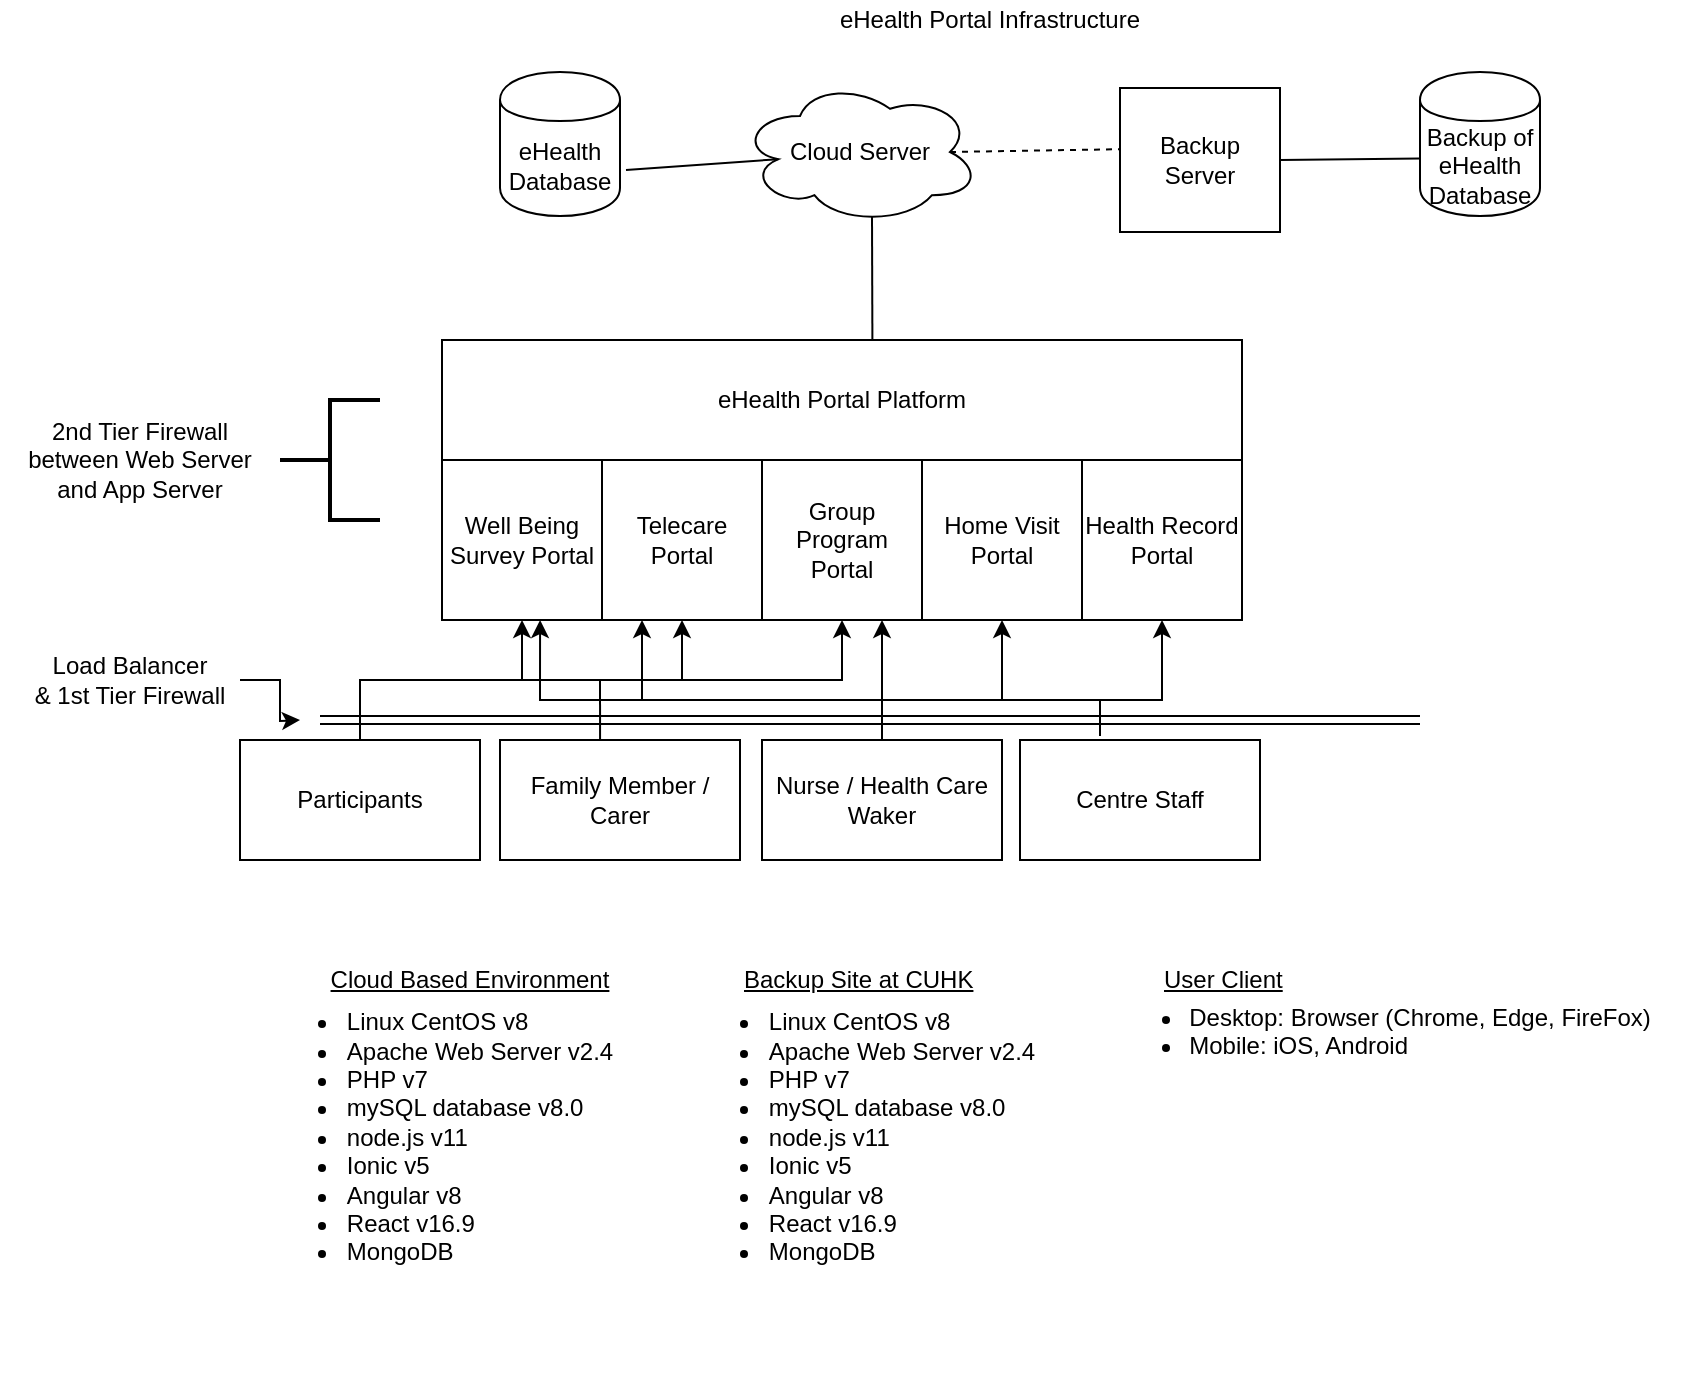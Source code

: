 <mxfile version="12.6.2" type="device"><diagram id="HZI064cYkGDwkJEJr3Qx" name="Page-1"><mxGraphModel dx="1792" dy="621" grid="1" gridSize="10" guides="1" tooltips="1" connect="1" arrows="1" fold="1" page="1" pageScale="1" pageWidth="850" pageHeight="1100" math="0" shadow="0"><root><mxCell id="0"/><mxCell id="1" parent="0"/><mxCell id="Or8a-sF6UrkhiUAnf4d3-2" value="eHealth Portal Infrastructure " style="text;html=1;strokeColor=none;fillColor=none;align=center;verticalAlign=middle;whiteSpace=wrap;rounded=0;" vertex="1" parent="1"><mxGeometry x="270" y="30" width="210" height="20" as="geometry"/></mxCell><mxCell id="Or8a-sF6UrkhiUAnf4d3-3" value="eHealth Database" style="shape=cylinder;whiteSpace=wrap;html=1;boundedLbl=1;backgroundOutline=1;" vertex="1" parent="1"><mxGeometry x="130" y="66" width="60" height="72" as="geometry"/></mxCell><mxCell id="Or8a-sF6UrkhiUAnf4d3-4" value="Cloud Server" style="ellipse;shape=cloud;whiteSpace=wrap;html=1;" vertex="1" parent="1"><mxGeometry x="250" y="70" width="120" height="72" as="geometry"/></mxCell><mxCell id="Or8a-sF6UrkhiUAnf4d3-5" value="Backup Server" style="whiteSpace=wrap;html=1;aspect=fixed;" vertex="1" parent="1"><mxGeometry x="440" y="74" width="80" height="72" as="geometry"/></mxCell><mxCell id="Or8a-sF6UrkhiUAnf4d3-6" value="Backup of eHealth Database" style="shape=cylinder;whiteSpace=wrap;html=1;boundedLbl=1;backgroundOutline=1;" vertex="1" parent="1"><mxGeometry x="590" y="66" width="60" height="72" as="geometry"/></mxCell><mxCell id="Or8a-sF6UrkhiUAnf4d3-7" value="" style="endArrow=none;html=1;entryX=0.16;entryY=0.55;entryDx=0;entryDy=0;entryPerimeter=0;exitX=1.05;exitY=0.613;exitDx=0;exitDy=0;exitPerimeter=0;" edge="1" parent="1" target="Or8a-sF6UrkhiUAnf4d3-4"><mxGeometry width="50" height="50" relative="1" as="geometry"><mxPoint x="193" y="115.04" as="sourcePoint"/><mxPoint x="269.2" y="110" as="targetPoint"/></mxGeometry></mxCell><mxCell id="Or8a-sF6UrkhiUAnf4d3-8" value="" style="endArrow=none;dashed=1;html=1;entryX=0;entryY=0.425;entryDx=0;entryDy=0;entryPerimeter=0;exitX=0.875;exitY=0.5;exitDx=0;exitDy=0;exitPerimeter=0;" edge="1" parent="1" source="Or8a-sF6UrkhiUAnf4d3-4" target="Or8a-sF6UrkhiUAnf4d3-5"><mxGeometry width="50" height="50" relative="1" as="geometry"><mxPoint x="360" y="136" as="sourcePoint"/><mxPoint x="410" y="86" as="targetPoint"/></mxGeometry></mxCell><mxCell id="Or8a-sF6UrkhiUAnf4d3-9" value="" style="endArrow=none;html=1;entryX=0;entryY=0.6;entryDx=0;entryDy=0;exitX=1;exitY=0.5;exitDx=0;exitDy=0;entryPerimeter=0;" edge="1" parent="1" source="Or8a-sF6UrkhiUAnf4d3-5" target="Or8a-sF6UrkhiUAnf4d3-6"><mxGeometry width="50" height="50" relative="1" as="geometry"><mxPoint x="520" y="136" as="sourcePoint"/><mxPoint x="570" y="86" as="targetPoint"/></mxGeometry></mxCell><mxCell id="Or8a-sF6UrkhiUAnf4d3-11" value="eHealth Portal Platform" style="rounded=0;whiteSpace=wrap;html=1;" vertex="1" parent="1"><mxGeometry x="101" y="200" width="400" height="60" as="geometry"/></mxCell><mxCell id="Or8a-sF6UrkhiUAnf4d3-14" value="" style="endArrow=none;html=1;entryX=0.55;entryY=0.95;entryDx=0;entryDy=0;entryPerimeter=0;exitX=0.538;exitY=0;exitDx=0;exitDy=0;exitPerimeter=0;" edge="1" parent="1" source="Or8a-sF6UrkhiUAnf4d3-11" target="Or8a-sF6UrkhiUAnf4d3-4"><mxGeometry width="50" height="50" relative="1" as="geometry"><mxPoint x="350" y="320" as="sourcePoint"/><mxPoint x="350" y="300" as="targetPoint"/><Array as="points"/></mxGeometry></mxCell><mxCell id="Or8a-sF6UrkhiUAnf4d3-15" value="Well Being Survey Portal" style="whiteSpace=wrap;html=1;aspect=fixed;" vertex="1" parent="1"><mxGeometry x="101" y="260" width="80" height="80" as="geometry"/></mxCell><mxCell id="Or8a-sF6UrkhiUAnf4d3-16" value="Telecare Portal" style="whiteSpace=wrap;html=1;aspect=fixed;" vertex="1" parent="1"><mxGeometry x="181" y="260" width="80" height="80" as="geometry"/></mxCell><mxCell id="Or8a-sF6UrkhiUAnf4d3-17" value="Group Program Portal" style="whiteSpace=wrap;html=1;aspect=fixed;" vertex="1" parent="1"><mxGeometry x="261" y="260" width="80" height="80" as="geometry"/></mxCell><mxCell id="Or8a-sF6UrkhiUAnf4d3-18" value="Home Visit Portal" style="whiteSpace=wrap;html=1;aspect=fixed;" vertex="1" parent="1"><mxGeometry x="341" y="260" width="80" height="80" as="geometry"/></mxCell><mxCell id="Or8a-sF6UrkhiUAnf4d3-19" value="&lt;div&gt;Health Record Portal&lt;/div&gt;" style="whiteSpace=wrap;html=1;aspect=fixed;" vertex="1" parent="1"><mxGeometry x="421" y="260" width="80" height="80" as="geometry"/></mxCell><mxCell id="Or8a-sF6UrkhiUAnf4d3-30" style="edgeStyle=orthogonalEdgeStyle;rounded=0;orthogonalLoop=1;jettySize=auto;html=1;" edge="1" parent="1" source="Or8a-sF6UrkhiUAnf4d3-20" target="Or8a-sF6UrkhiUAnf4d3-15"><mxGeometry relative="1" as="geometry"/></mxCell><mxCell id="Or8a-sF6UrkhiUAnf4d3-31" style="edgeStyle=orthogonalEdgeStyle;rounded=0;orthogonalLoop=1;jettySize=auto;html=1;" edge="1" parent="1" source="Or8a-sF6UrkhiUAnf4d3-20" target="Or8a-sF6UrkhiUAnf4d3-16"><mxGeometry relative="1" as="geometry"><Array as="points"><mxPoint x="60" y="370"/><mxPoint x="221" y="370"/></Array></mxGeometry></mxCell><mxCell id="Or8a-sF6UrkhiUAnf4d3-32" style="edgeStyle=orthogonalEdgeStyle;rounded=0;orthogonalLoop=1;jettySize=auto;html=1;entryX=0.5;entryY=1;entryDx=0;entryDy=0;" edge="1" parent="1" source="Or8a-sF6UrkhiUAnf4d3-20" target="Or8a-sF6UrkhiUAnf4d3-17"><mxGeometry relative="1" as="geometry"><Array as="points"><mxPoint x="60" y="370"/><mxPoint x="301" y="370"/></Array></mxGeometry></mxCell><mxCell id="Or8a-sF6UrkhiUAnf4d3-20" value="Participants" style="rounded=0;whiteSpace=wrap;html=1;" vertex="1" parent="1"><mxGeometry y="400" width="120" height="60" as="geometry"/></mxCell><mxCell id="Or8a-sF6UrkhiUAnf4d3-21" value="Family Member / Carer" style="rounded=0;whiteSpace=wrap;html=1;" vertex="1" parent="1"><mxGeometry x="130" y="400" width="120" height="60" as="geometry"/></mxCell><mxCell id="Or8a-sF6UrkhiUAnf4d3-37" style="edgeStyle=orthogonalEdgeStyle;rounded=0;orthogonalLoop=1;jettySize=auto;html=1;entryX=0.613;entryY=1;entryDx=0;entryDy=0;entryPerimeter=0;" edge="1" parent="1" source="Or8a-sF6UrkhiUAnf4d3-22" target="Or8a-sF6UrkhiUAnf4d3-15"><mxGeometry relative="1" as="geometry"><Array as="points"><mxPoint x="321" y="380"/><mxPoint x="150" y="380"/></Array></mxGeometry></mxCell><mxCell id="Or8a-sF6UrkhiUAnf4d3-38" style="edgeStyle=orthogonalEdgeStyle;rounded=0;orthogonalLoop=1;jettySize=auto;html=1;entryX=0.25;entryY=1;entryDx=0;entryDy=0;" edge="1" parent="1" source="Or8a-sF6UrkhiUAnf4d3-22" target="Or8a-sF6UrkhiUAnf4d3-16"><mxGeometry relative="1" as="geometry"><Array as="points"><mxPoint x="321" y="380"/><mxPoint x="201" y="380"/></Array></mxGeometry></mxCell><mxCell id="Or8a-sF6UrkhiUAnf4d3-39" style="edgeStyle=orthogonalEdgeStyle;rounded=0;orthogonalLoop=1;jettySize=auto;html=1;entryX=0.75;entryY=1;entryDx=0;entryDy=0;" edge="1" parent="1" source="Or8a-sF6UrkhiUAnf4d3-22" target="Or8a-sF6UrkhiUAnf4d3-17"><mxGeometry relative="1" as="geometry"/></mxCell><mxCell id="Or8a-sF6UrkhiUAnf4d3-40" style="edgeStyle=orthogonalEdgeStyle;rounded=0;orthogonalLoop=1;jettySize=auto;html=1;entryX=0.5;entryY=1;entryDx=0;entryDy=0;" edge="1" parent="1" source="Or8a-sF6UrkhiUAnf4d3-22" target="Or8a-sF6UrkhiUAnf4d3-18"><mxGeometry relative="1" as="geometry"><Array as="points"><mxPoint x="321" y="380"/><mxPoint x="381" y="380"/></Array></mxGeometry></mxCell><mxCell id="Or8a-sF6UrkhiUAnf4d3-41" style="edgeStyle=orthogonalEdgeStyle;rounded=0;orthogonalLoop=1;jettySize=auto;html=1;entryX=0.5;entryY=1;entryDx=0;entryDy=0;" edge="1" parent="1" source="Or8a-sF6UrkhiUAnf4d3-22" target="Or8a-sF6UrkhiUAnf4d3-19"><mxGeometry relative="1" as="geometry"><Array as="points"><mxPoint x="321" y="380"/><mxPoint x="461" y="380"/></Array></mxGeometry></mxCell><mxCell id="Or8a-sF6UrkhiUAnf4d3-22" value="Nurse / Health Care Waker" style="rounded=0;whiteSpace=wrap;html=1;" vertex="1" parent="1"><mxGeometry x="261" y="400" width="120" height="60" as="geometry"/></mxCell><mxCell id="Or8a-sF6UrkhiUAnf4d3-23" value="Centre Staff" style="rounded=0;whiteSpace=wrap;html=1;" vertex="1" parent="1"><mxGeometry x="390" y="400" width="120" height="60" as="geometry"/></mxCell><mxCell id="Or8a-sF6UrkhiUAnf4d3-24" value="&lt;u&gt;Cloud Based Environment&lt;/u&gt;" style="text;html=1;strokeColor=none;fillColor=none;align=center;verticalAlign=middle;whiteSpace=wrap;rounded=0;strokeWidth=2;" vertex="1" parent="1"><mxGeometry x="20" y="510" width="190" height="20" as="geometry"/></mxCell><mxCell id="Or8a-sF6UrkhiUAnf4d3-25" value="&lt;div align=&quot;left&quot;&gt;&lt;ul&gt;&lt;li&gt;Linux CentOS v8&lt;/li&gt;&lt;li&gt;Apache Web Server v2.4&lt;/li&gt;&lt;li&gt;PHP v7&lt;/li&gt;&lt;li&gt;mySQL database v8.0&lt;/li&gt;&lt;li&gt;node.js v11&lt;/li&gt;&lt;li&gt;Ionic v5&lt;/li&gt;&lt;li&gt;Angular v8&lt;/li&gt;&lt;li&gt;React v16.9&lt;/li&gt;&lt;li&gt;MongoDB&lt;/li&gt;&lt;/ul&gt;&lt;/div&gt;&lt;div align=&quot;center&quot;&gt;&lt;br&gt;&lt;/div&gt;&lt;div align=&quot;center&quot;&gt;&lt;br&gt;&lt;/div&gt;&lt;div align=&quot;center&quot;&gt;&lt;br&gt;&lt;/div&gt;" style="text;html=1;strokeColor=none;fillColor=none;align=center;verticalAlign=middle;whiteSpace=wrap;rounded=0;" vertex="1" parent="1"><mxGeometry x="-10" y="530" width="220" height="180" as="geometry"/></mxCell><mxCell id="Or8a-sF6UrkhiUAnf4d3-26" value="&lt;div align=&quot;left&quot;&gt;&lt;u&gt;Backup Site at CUHK&lt;/u&gt;&lt;/div&gt;" style="text;html=1;strokeColor=none;fillColor=none;align=left;verticalAlign=middle;whiteSpace=wrap;rounded=0;strokeWidth=2;" vertex="1" parent="1"><mxGeometry x="250" y="510" width="160" height="20" as="geometry"/></mxCell><mxCell id="Or8a-sF6UrkhiUAnf4d3-27" value="&lt;div align=&quot;left&quot;&gt;&lt;ul&gt;&lt;li&gt;Linux CentOS v8&lt;/li&gt;&lt;li&gt;Apache Web Server v2.4&lt;/li&gt;&lt;li&gt;PHP v7&lt;/li&gt;&lt;li&gt;mySQL database v8.0&lt;/li&gt;&lt;li&gt;node.js v11&lt;/li&gt;&lt;li&gt;Ionic v5&lt;/li&gt;&lt;li&gt;Angular v8&lt;/li&gt;&lt;li&gt;React v16.9&lt;/li&gt;&lt;li&gt;MongoDB&lt;/li&gt;&lt;/ul&gt;&lt;/div&gt;&lt;div align=&quot;center&quot;&gt;&lt;br&gt;&lt;/div&gt;&lt;div align=&quot;center&quot;&gt;&lt;br&gt;&lt;/div&gt;&lt;div align=&quot;center&quot;&gt;&lt;br&gt;&lt;/div&gt;" style="text;html=1;strokeColor=none;fillColor=none;align=center;verticalAlign=middle;whiteSpace=wrap;rounded=0;" vertex="1" parent="1"><mxGeometry x="201" y="530" width="220" height="180" as="geometry"/></mxCell><mxCell id="Or8a-sF6UrkhiUAnf4d3-28" value="&lt;div align=&quot;left&quot;&gt;&lt;u&gt;User Client&lt;/u&gt;&lt;br&gt;&lt;/div&gt;" style="text;html=1;strokeColor=none;fillColor=none;align=left;verticalAlign=middle;whiteSpace=wrap;rounded=0;strokeWidth=2;" vertex="1" parent="1"><mxGeometry x="460" y="510" width="190" height="20" as="geometry"/></mxCell><mxCell id="Or8a-sF6UrkhiUAnf4d3-29" value="&lt;div align=&quot;left&quot;&gt;&lt;ul&gt;&lt;li&gt;Desktop: Browser (Chrome, Edge, FireFox)&lt;/li&gt;&lt;li&gt;Mobile: iOS, Android&lt;br&gt;&lt;/li&gt;&lt;/ul&gt;&lt;/div&gt;&lt;div align=&quot;center&quot;&gt;&lt;br&gt;&lt;/div&gt;&lt;div align=&quot;center&quot;&gt;&lt;br&gt;&lt;/div&gt;" style="text;html=1;strokeColor=none;fillColor=none;align=center;verticalAlign=middle;whiteSpace=wrap;rounded=0;" vertex="1" parent="1"><mxGeometry x="410" y="530" width="320" height="60" as="geometry"/></mxCell><mxCell id="Or8a-sF6UrkhiUAnf4d3-36" value="" style="endArrow=none;html=1;exitX=0.417;exitY=0;exitDx=0;exitDy=0;exitPerimeter=0;" edge="1" parent="1" source="Or8a-sF6UrkhiUAnf4d3-21"><mxGeometry width="50" height="50" relative="1" as="geometry"><mxPoint x="170" y="450" as="sourcePoint"/><mxPoint x="180" y="370" as="targetPoint"/></mxGeometry></mxCell><mxCell id="Or8a-sF6UrkhiUAnf4d3-43" value="" style="endArrow=none;html=1;" edge="1" parent="1"><mxGeometry width="50" height="50" relative="1" as="geometry"><mxPoint x="430" y="398" as="sourcePoint"/><mxPoint x="430" y="380" as="targetPoint"/></mxGeometry></mxCell><mxCell id="Or8a-sF6UrkhiUAnf4d3-52" value="" style="shape=link;html=1;" edge="1" parent="1"><mxGeometry width="50" height="50" relative="1" as="geometry"><mxPoint x="40" y="390" as="sourcePoint"/><mxPoint x="590" y="390" as="targetPoint"/></mxGeometry></mxCell><mxCell id="Or8a-sF6UrkhiUAnf4d3-57" style="edgeStyle=orthogonalEdgeStyle;rounded=0;orthogonalLoop=1;jettySize=auto;html=1;" edge="1" parent="1" source="Or8a-sF6UrkhiUAnf4d3-54"><mxGeometry relative="1" as="geometry"><mxPoint x="30" y="390" as="targetPoint"/></mxGeometry></mxCell><mxCell id="Or8a-sF6UrkhiUAnf4d3-54" value="&lt;div&gt;Load Balancer &lt;br&gt;&lt;/div&gt;&lt;div&gt;&amp;amp;&amp;nbsp;1st Tier Firewall&lt;/div&gt;" style="text;html=1;strokeColor=none;fillColor=none;align=center;verticalAlign=middle;whiteSpace=wrap;rounded=0;" vertex="1" parent="1"><mxGeometry x="-110" y="340" width="110" height="60" as="geometry"/></mxCell><mxCell id="Or8a-sF6UrkhiUAnf4d3-58" value="" style="strokeWidth=2;html=1;shape=mxgraph.flowchart.annotation_2;align=left;labelPosition=right;pointerEvents=1;" vertex="1" parent="1"><mxGeometry x="20" y="230" width="50" height="60" as="geometry"/></mxCell><mxCell id="Or8a-sF6UrkhiUAnf4d3-59" value="&lt;div&gt;2nd Tier Firewall &lt;br&gt;&lt;/div&gt;&lt;div&gt;between Web Server &lt;br&gt;&lt;/div&gt;&lt;div&gt;and App Server&lt;/div&gt;" style="text;html=1;strokeColor=none;fillColor=none;align=center;verticalAlign=middle;whiteSpace=wrap;rounded=0;" vertex="1" parent="1"><mxGeometry x="-120" y="210" width="140" height="100" as="geometry"/></mxCell></root></mxGraphModel></diagram></mxfile>
